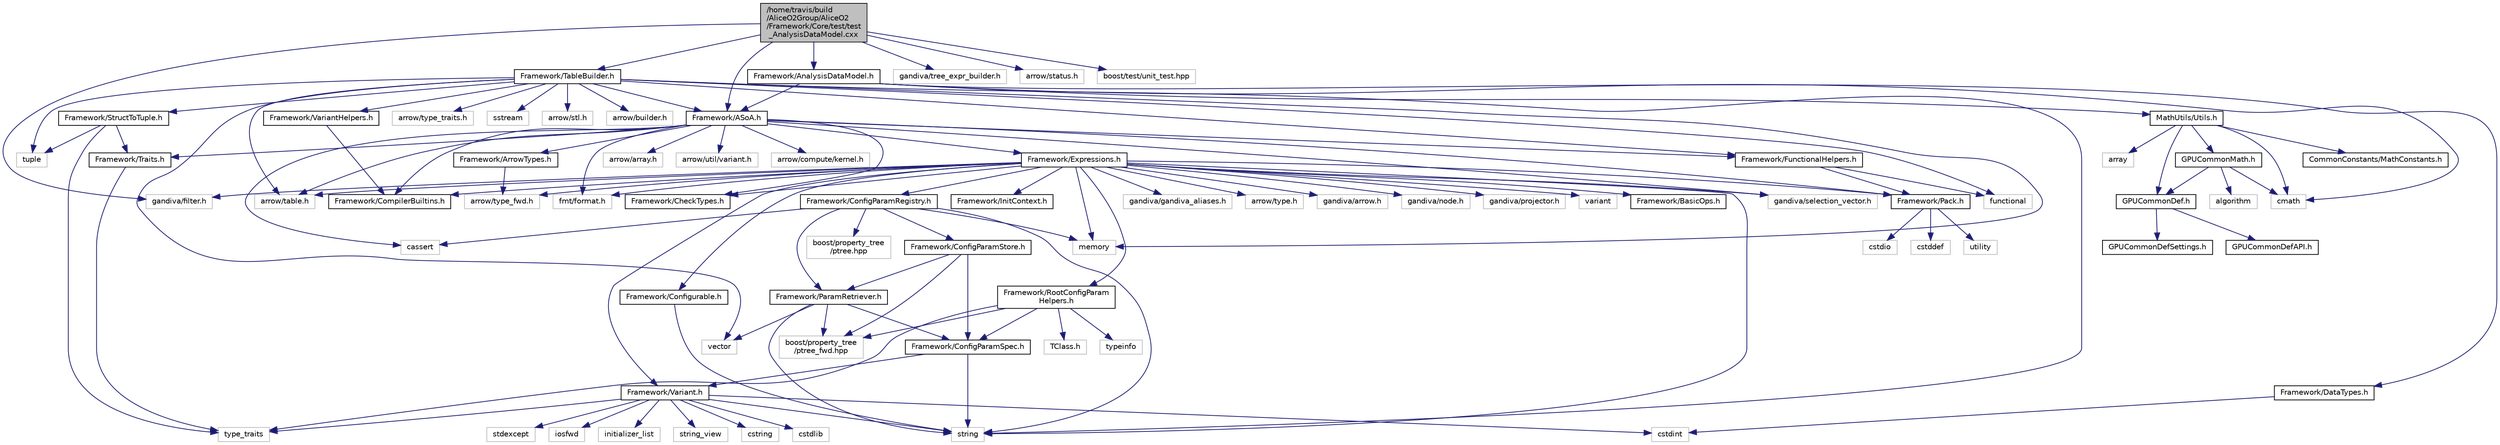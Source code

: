 digraph "/home/travis/build/AliceO2Group/AliceO2/Framework/Core/test/test_AnalysisDataModel.cxx"
{
 // INTERACTIVE_SVG=YES
  bgcolor="transparent";
  edge [fontname="Helvetica",fontsize="10",labelfontname="Helvetica",labelfontsize="10"];
  node [fontname="Helvetica",fontsize="10",shape=record];
  Node0 [label="/home/travis/build\l/AliceO2Group/AliceO2\l/Framework/Core/test/test\l_AnalysisDataModel.cxx",height=0.2,width=0.4,color="black", fillcolor="grey75", style="filled", fontcolor="black"];
  Node0 -> Node1 [color="midnightblue",fontsize="10",style="solid",fontname="Helvetica"];
  Node1 [label="Framework/ASoA.h",height=0.2,width=0.4,color="black",URL="$de/d33/ASoA_8h.html"];
  Node1 -> Node2 [color="midnightblue",fontsize="10",style="solid",fontname="Helvetica"];
  Node2 [label="Framework/Pack.h",height=0.2,width=0.4,color="black",URL="$dd/dce/Pack_8h.html"];
  Node2 -> Node3 [color="midnightblue",fontsize="10",style="solid",fontname="Helvetica"];
  Node3 [label="cstddef",height=0.2,width=0.4,color="grey75"];
  Node2 -> Node4 [color="midnightblue",fontsize="10",style="solid",fontname="Helvetica"];
  Node4 [label="utility",height=0.2,width=0.4,color="grey75"];
  Node2 -> Node5 [color="midnightblue",fontsize="10",style="solid",fontname="Helvetica"];
  Node5 [label="cstdio",height=0.2,width=0.4,color="grey75"];
  Node1 -> Node6 [color="midnightblue",fontsize="10",style="solid",fontname="Helvetica"];
  Node6 [label="Framework/CheckTypes.h",height=0.2,width=0.4,color="black",URL="$d1/d00/CheckTypes_8h.html"];
  Node1 -> Node7 [color="midnightblue",fontsize="10",style="solid",fontname="Helvetica"];
  Node7 [label="Framework/FunctionalHelpers.h",height=0.2,width=0.4,color="black",URL="$de/d9b/FunctionalHelpers_8h.html"];
  Node7 -> Node2 [color="midnightblue",fontsize="10",style="solid",fontname="Helvetica"];
  Node7 -> Node8 [color="midnightblue",fontsize="10",style="solid",fontname="Helvetica"];
  Node8 [label="functional",height=0.2,width=0.4,color="grey75"];
  Node1 -> Node9 [color="midnightblue",fontsize="10",style="solid",fontname="Helvetica"];
  Node9 [label="Framework/CompilerBuiltins.h",height=0.2,width=0.4,color="black",URL="$d9/de8/CompilerBuiltins_8h.html"];
  Node1 -> Node10 [color="midnightblue",fontsize="10",style="solid",fontname="Helvetica"];
  Node10 [label="Framework/Traits.h",height=0.2,width=0.4,color="black",URL="$db/d31/Traits_8h.html"];
  Node10 -> Node11 [color="midnightblue",fontsize="10",style="solid",fontname="Helvetica"];
  Node11 [label="type_traits",height=0.2,width=0.4,color="grey75"];
  Node1 -> Node12 [color="midnightblue",fontsize="10",style="solid",fontname="Helvetica"];
  Node12 [label="Framework/Expressions.h",height=0.2,width=0.4,color="black",URL="$d0/d91/Expressions_8h.html"];
  Node12 -> Node13 [color="midnightblue",fontsize="10",style="solid",fontname="Helvetica"];
  Node13 [label="Framework/BasicOps.h",height=0.2,width=0.4,color="black",URL="$dd/dc2/BasicOps_8h.html"];
  Node12 -> Node9 [color="midnightblue",fontsize="10",style="solid",fontname="Helvetica"];
  Node12 -> Node2 [color="midnightblue",fontsize="10",style="solid",fontname="Helvetica"];
  Node12 -> Node6 [color="midnightblue",fontsize="10",style="solid",fontname="Helvetica"];
  Node12 -> Node14 [color="midnightblue",fontsize="10",style="solid",fontname="Helvetica"];
  Node14 [label="Framework/Configurable.h",height=0.2,width=0.4,color="black",URL="$d9/dff/Configurable_8h.html"];
  Node14 -> Node15 [color="midnightblue",fontsize="10",style="solid",fontname="Helvetica"];
  Node15 [label="string",height=0.2,width=0.4,color="grey75"];
  Node12 -> Node16 [color="midnightblue",fontsize="10",style="solid",fontname="Helvetica"];
  Node16 [label="Framework/Variant.h",height=0.2,width=0.4,color="black",URL="$de/d56/Variant_8h.html"];
  Node16 -> Node11 [color="midnightblue",fontsize="10",style="solid",fontname="Helvetica"];
  Node16 -> Node17 [color="midnightblue",fontsize="10",style="solid",fontname="Helvetica"];
  Node17 [label="cstring",height=0.2,width=0.4,color="grey75"];
  Node16 -> Node18 [color="midnightblue",fontsize="10",style="solid",fontname="Helvetica"];
  Node18 [label="cstdint",height=0.2,width=0.4,color="grey75"];
  Node16 -> Node19 [color="midnightblue",fontsize="10",style="solid",fontname="Helvetica"];
  Node19 [label="cstdlib",height=0.2,width=0.4,color="grey75"];
  Node16 -> Node20 [color="midnightblue",fontsize="10",style="solid",fontname="Helvetica"];
  Node20 [label="stdexcept",height=0.2,width=0.4,color="grey75"];
  Node16 -> Node21 [color="midnightblue",fontsize="10",style="solid",fontname="Helvetica"];
  Node21 [label="iosfwd",height=0.2,width=0.4,color="grey75"];
  Node16 -> Node22 [color="midnightblue",fontsize="10",style="solid",fontname="Helvetica"];
  Node22 [label="initializer_list",height=0.2,width=0.4,color="grey75"];
  Node16 -> Node23 [color="midnightblue",fontsize="10",style="solid",fontname="Helvetica"];
  Node23 [label="string_view",height=0.2,width=0.4,color="grey75"];
  Node16 -> Node15 [color="midnightblue",fontsize="10",style="solid",fontname="Helvetica"];
  Node12 -> Node24 [color="midnightblue",fontsize="10",style="solid",fontname="Helvetica"];
  Node24 [label="Framework/InitContext.h",height=0.2,width=0.4,color="black",URL="$d4/d2b/InitContext_8h.html"];
  Node12 -> Node25 [color="midnightblue",fontsize="10",style="solid",fontname="Helvetica"];
  Node25 [label="Framework/ConfigParamRegistry.h",height=0.2,width=0.4,color="black",URL="$de/dc6/ConfigParamRegistry_8h.html"];
  Node25 -> Node26 [color="midnightblue",fontsize="10",style="solid",fontname="Helvetica"];
  Node26 [label="Framework/ParamRetriever.h",height=0.2,width=0.4,color="black",URL="$df/d72/ParamRetriever_8h.html"];
  Node26 -> Node27 [color="midnightblue",fontsize="10",style="solid",fontname="Helvetica"];
  Node27 [label="Framework/ConfigParamSpec.h",height=0.2,width=0.4,color="black",URL="$d0/d1c/ConfigParamSpec_8h.html"];
  Node27 -> Node16 [color="midnightblue",fontsize="10",style="solid",fontname="Helvetica"];
  Node27 -> Node15 [color="midnightblue",fontsize="10",style="solid",fontname="Helvetica"];
  Node26 -> Node28 [color="midnightblue",fontsize="10",style="solid",fontname="Helvetica"];
  Node28 [label="boost/property_tree\l/ptree_fwd.hpp",height=0.2,width=0.4,color="grey75"];
  Node26 -> Node15 [color="midnightblue",fontsize="10",style="solid",fontname="Helvetica"];
  Node26 -> Node29 [color="midnightblue",fontsize="10",style="solid",fontname="Helvetica"];
  Node29 [label="vector",height=0.2,width=0.4,color="grey75"];
  Node25 -> Node30 [color="midnightblue",fontsize="10",style="solid",fontname="Helvetica"];
  Node30 [label="Framework/ConfigParamStore.h",height=0.2,width=0.4,color="black",URL="$dd/daf/ConfigParamStore_8h.html"];
  Node30 -> Node26 [color="midnightblue",fontsize="10",style="solid",fontname="Helvetica"];
  Node30 -> Node27 [color="midnightblue",fontsize="10",style="solid",fontname="Helvetica"];
  Node30 -> Node28 [color="midnightblue",fontsize="10",style="solid",fontname="Helvetica"];
  Node25 -> Node31 [color="midnightblue",fontsize="10",style="solid",fontname="Helvetica"];
  Node31 [label="boost/property_tree\l/ptree.hpp",height=0.2,width=0.4,color="grey75"];
  Node25 -> Node32 [color="midnightblue",fontsize="10",style="solid",fontname="Helvetica"];
  Node32 [label="memory",height=0.2,width=0.4,color="grey75"];
  Node25 -> Node15 [color="midnightblue",fontsize="10",style="solid",fontname="Helvetica"];
  Node25 -> Node33 [color="midnightblue",fontsize="10",style="solid",fontname="Helvetica"];
  Node33 [label="cassert",height=0.2,width=0.4,color="grey75"];
  Node12 -> Node34 [color="midnightblue",fontsize="10",style="solid",fontname="Helvetica"];
  Node34 [label="Framework/RootConfigParam\lHelpers.h",height=0.2,width=0.4,color="black",URL="$da/d88/RootConfigParamHelpers_8h.html"];
  Node34 -> Node27 [color="midnightblue",fontsize="10",style="solid",fontname="Helvetica"];
  Node34 -> Node35 [color="midnightblue",fontsize="10",style="solid",fontname="Helvetica"];
  Node35 [label="TClass.h",height=0.2,width=0.4,color="grey75"];
  Node34 -> Node28 [color="midnightblue",fontsize="10",style="solid",fontname="Helvetica"];
  Node34 -> Node11 [color="midnightblue",fontsize="10",style="solid",fontname="Helvetica"];
  Node34 -> Node36 [color="midnightblue",fontsize="10",style="solid",fontname="Helvetica"];
  Node36 [label="typeinfo",height=0.2,width=0.4,color="grey75"];
  Node12 -> Node37 [color="midnightblue",fontsize="10",style="solid",fontname="Helvetica"];
  Node37 [label="arrow/type_fwd.h",height=0.2,width=0.4,color="grey75"];
  Node12 -> Node38 [color="midnightblue",fontsize="10",style="solid",fontname="Helvetica"];
  Node38 [label="gandiva/gandiva_aliases.h",height=0.2,width=0.4,color="grey75"];
  Node12 -> Node39 [color="midnightblue",fontsize="10",style="solid",fontname="Helvetica"];
  Node39 [label="arrow/type.h",height=0.2,width=0.4,color="grey75"];
  Node12 -> Node40 [color="midnightblue",fontsize="10",style="solid",fontname="Helvetica"];
  Node40 [label="gandiva/arrow.h",height=0.2,width=0.4,color="grey75"];
  Node12 -> Node41 [color="midnightblue",fontsize="10",style="solid",fontname="Helvetica"];
  Node41 [label="arrow/table.h",height=0.2,width=0.4,color="grey75"];
  Node12 -> Node42 [color="midnightblue",fontsize="10",style="solid",fontname="Helvetica"];
  Node42 [label="gandiva/selection_vector.h",height=0.2,width=0.4,color="grey75"];
  Node12 -> Node43 [color="midnightblue",fontsize="10",style="solid",fontname="Helvetica"];
  Node43 [label="gandiva/node.h",height=0.2,width=0.4,color="grey75"];
  Node12 -> Node44 [color="midnightblue",fontsize="10",style="solid",fontname="Helvetica"];
  Node44 [label="gandiva/filter.h",height=0.2,width=0.4,color="grey75"];
  Node12 -> Node45 [color="midnightblue",fontsize="10",style="solid",fontname="Helvetica"];
  Node45 [label="gandiva/projector.h",height=0.2,width=0.4,color="grey75"];
  Node12 -> Node46 [color="midnightblue",fontsize="10",style="solid",fontname="Helvetica"];
  Node46 [label="fmt/format.h",height=0.2,width=0.4,color="grey75"];
  Node12 -> Node47 [color="midnightblue",fontsize="10",style="solid",fontname="Helvetica"];
  Node47 [label="variant",height=0.2,width=0.4,color="grey75"];
  Node12 -> Node15 [color="midnightblue",fontsize="10",style="solid",fontname="Helvetica"];
  Node12 -> Node32 [color="midnightblue",fontsize="10",style="solid",fontname="Helvetica"];
  Node1 -> Node48 [color="midnightblue",fontsize="10",style="solid",fontname="Helvetica"];
  Node48 [label="Framework/ArrowTypes.h",height=0.2,width=0.4,color="black",URL="$d4/de7/ArrowTypes_8h.html"];
  Node48 -> Node37 [color="midnightblue",fontsize="10",style="solid",fontname="Helvetica"];
  Node1 -> Node41 [color="midnightblue",fontsize="10",style="solid",fontname="Helvetica"];
  Node1 -> Node49 [color="midnightblue",fontsize="10",style="solid",fontname="Helvetica"];
  Node49 [label="arrow/array.h",height=0.2,width=0.4,color="grey75"];
  Node1 -> Node50 [color="midnightblue",fontsize="10",style="solid",fontname="Helvetica"];
  Node50 [label="arrow/util/variant.h",height=0.2,width=0.4,color="grey75"];
  Node1 -> Node51 [color="midnightblue",fontsize="10",style="solid",fontname="Helvetica"];
  Node51 [label="arrow/compute/kernel.h",height=0.2,width=0.4,color="grey75"];
  Node1 -> Node42 [color="midnightblue",fontsize="10",style="solid",fontname="Helvetica"];
  Node1 -> Node33 [color="midnightblue",fontsize="10",style="solid",fontname="Helvetica"];
  Node1 -> Node46 [color="midnightblue",fontsize="10",style="solid",fontname="Helvetica"];
  Node0 -> Node52 [color="midnightblue",fontsize="10",style="solid",fontname="Helvetica"];
  Node52 [label="Framework/TableBuilder.h",height=0.2,width=0.4,color="black",URL="$d5/d98/TableBuilder_8h.html"];
  Node52 -> Node1 [color="midnightblue",fontsize="10",style="solid",fontname="Helvetica"];
  Node52 -> Node53 [color="midnightblue",fontsize="10",style="solid",fontname="Helvetica"];
  Node53 [label="Framework/StructToTuple.h",height=0.2,width=0.4,color="black",URL="$db/d4f/StructToTuple_8h.html"];
  Node53 -> Node10 [color="midnightblue",fontsize="10",style="solid",fontname="Helvetica"];
  Node53 -> Node54 [color="midnightblue",fontsize="10",style="solid",fontname="Helvetica"];
  Node54 [label="tuple",height=0.2,width=0.4,color="grey75"];
  Node53 -> Node11 [color="midnightblue",fontsize="10",style="solid",fontname="Helvetica"];
  Node52 -> Node7 [color="midnightblue",fontsize="10",style="solid",fontname="Helvetica"];
  Node52 -> Node55 [color="midnightblue",fontsize="10",style="solid",fontname="Helvetica"];
  Node55 [label="Framework/VariantHelpers.h",height=0.2,width=0.4,color="black",URL="$d7/dbe/VariantHelpers_8h.html"];
  Node55 -> Node9 [color="midnightblue",fontsize="10",style="solid",fontname="Helvetica"];
  Node52 -> Node56 [color="midnightblue",fontsize="10",style="solid",fontname="Helvetica"];
  Node56 [label="arrow/type_traits.h",height=0.2,width=0.4,color="grey75"];
  Node52 -> Node57 [color="midnightblue",fontsize="10",style="solid",fontname="Helvetica"];
  Node57 [label="sstream",height=0.2,width=0.4,color="grey75"];
  Node52 -> Node58 [color="midnightblue",fontsize="10",style="solid",fontname="Helvetica"];
  Node58 [label="arrow/stl.h",height=0.2,width=0.4,color="grey75"];
  Node52 -> Node41 [color="midnightblue",fontsize="10",style="solid",fontname="Helvetica"];
  Node52 -> Node59 [color="midnightblue",fontsize="10",style="solid",fontname="Helvetica"];
  Node59 [label="arrow/builder.h",height=0.2,width=0.4,color="grey75"];
  Node52 -> Node8 [color="midnightblue",fontsize="10",style="solid",fontname="Helvetica"];
  Node52 -> Node29 [color="midnightblue",fontsize="10",style="solid",fontname="Helvetica"];
  Node52 -> Node15 [color="midnightblue",fontsize="10",style="solid",fontname="Helvetica"];
  Node52 -> Node32 [color="midnightblue",fontsize="10",style="solid",fontname="Helvetica"];
  Node52 -> Node54 [color="midnightblue",fontsize="10",style="solid",fontname="Helvetica"];
  Node0 -> Node60 [color="midnightblue",fontsize="10",style="solid",fontname="Helvetica"];
  Node60 [label="Framework/AnalysisDataModel.h",height=0.2,width=0.4,color="black",URL="$d2/d8c/AnalysisDataModel_8h.html"];
  Node60 -> Node1 [color="midnightblue",fontsize="10",style="solid",fontname="Helvetica"];
  Node60 -> Node61 [color="midnightblue",fontsize="10",style="solid",fontname="Helvetica"];
  Node61 [label="MathUtils/Utils.h",height=0.2,width=0.4,color="black",URL="$d9/d52/Common_2MathUtils_2include_2MathUtils_2Utils_8h.html"];
  Node61 -> Node62 [color="midnightblue",fontsize="10",style="solid",fontname="Helvetica"];
  Node62 [label="array",height=0.2,width=0.4,color="grey75"];
  Node61 -> Node63 [color="midnightblue",fontsize="10",style="solid",fontname="Helvetica"];
  Node63 [label="cmath",height=0.2,width=0.4,color="grey75"];
  Node61 -> Node64 [color="midnightblue",fontsize="10",style="solid",fontname="Helvetica"];
  Node64 [label="GPUCommonDef.h",height=0.2,width=0.4,color="black",URL="$df/d21/GPUCommonDef_8h.html"];
  Node64 -> Node65 [color="midnightblue",fontsize="10",style="solid",fontname="Helvetica"];
  Node65 [label="GPUCommonDefSettings.h",height=0.2,width=0.4,color="black",URL="$d5/d93/GPUCommonDefSettings_8h.html"];
  Node64 -> Node66 [color="midnightblue",fontsize="10",style="solid",fontname="Helvetica"];
  Node66 [label="GPUCommonDefAPI.h",height=0.2,width=0.4,color="black",URL="$da/d5a/GPUCommonDefAPI_8h.html"];
  Node61 -> Node67 [color="midnightblue",fontsize="10",style="solid",fontname="Helvetica"];
  Node67 [label="GPUCommonMath.h",height=0.2,width=0.4,color="black",URL="$d6/da2/GPUCommonMath_8h.html"];
  Node67 -> Node64 [color="midnightblue",fontsize="10",style="solid",fontname="Helvetica"];
  Node67 -> Node63 [color="midnightblue",fontsize="10",style="solid",fontname="Helvetica"];
  Node67 -> Node68 [color="midnightblue",fontsize="10",style="solid",fontname="Helvetica"];
  Node68 [label="algorithm",height=0.2,width=0.4,color="grey75"];
  Node61 -> Node69 [color="midnightblue",fontsize="10",style="solid",fontname="Helvetica"];
  Node69 [label="CommonConstants/MathConstants.h",height=0.2,width=0.4,color="black",URL="$d6/d84/MathConstants_8h.html",tooltip="useful math constants "];
  Node60 -> Node63 [color="midnightblue",fontsize="10",style="solid",fontname="Helvetica"];
  Node60 -> Node70 [color="midnightblue",fontsize="10",style="solid",fontname="Helvetica"];
  Node70 [label="Framework/DataTypes.h",height=0.2,width=0.4,color="black",URL="$d2/d12/DataTypes_8h.html"];
  Node70 -> Node18 [color="midnightblue",fontsize="10",style="solid",fontname="Helvetica"];
  Node0 -> Node71 [color="midnightblue",fontsize="10",style="solid",fontname="Helvetica"];
  Node71 [label="gandiva/tree_expr_builder.h",height=0.2,width=0.4,color="grey75"];
  Node0 -> Node72 [color="midnightblue",fontsize="10",style="solid",fontname="Helvetica"];
  Node72 [label="arrow/status.h",height=0.2,width=0.4,color="grey75"];
  Node0 -> Node44 [color="midnightblue",fontsize="10",style="solid",fontname="Helvetica"];
  Node0 -> Node73 [color="midnightblue",fontsize="10",style="solid",fontname="Helvetica"];
  Node73 [label="boost/test/unit_test.hpp",height=0.2,width=0.4,color="grey75"];
}
